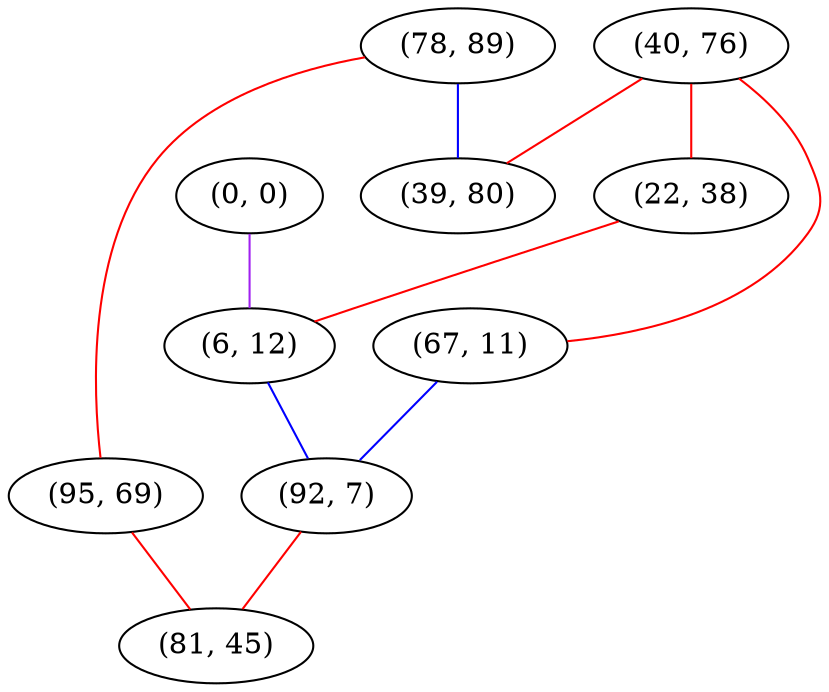 graph "" {
"(0, 0)";
"(40, 76)";
"(78, 89)";
"(95, 69)";
"(67, 11)";
"(39, 80)";
"(22, 38)";
"(6, 12)";
"(92, 7)";
"(81, 45)";
"(0, 0)" -- "(6, 12)"  [color=purple, key=0, weight=4];
"(40, 76)" -- "(39, 80)"  [color=red, key=0, weight=1];
"(40, 76)" -- "(67, 11)"  [color=red, key=0, weight=1];
"(40, 76)" -- "(22, 38)"  [color=red, key=0, weight=1];
"(78, 89)" -- "(95, 69)"  [color=red, key=0, weight=1];
"(78, 89)" -- "(39, 80)"  [color=blue, key=0, weight=3];
"(95, 69)" -- "(81, 45)"  [color=red, key=0, weight=1];
"(67, 11)" -- "(92, 7)"  [color=blue, key=0, weight=3];
"(22, 38)" -- "(6, 12)"  [color=red, key=0, weight=1];
"(6, 12)" -- "(92, 7)"  [color=blue, key=0, weight=3];
"(92, 7)" -- "(81, 45)"  [color=red, key=0, weight=1];
}
